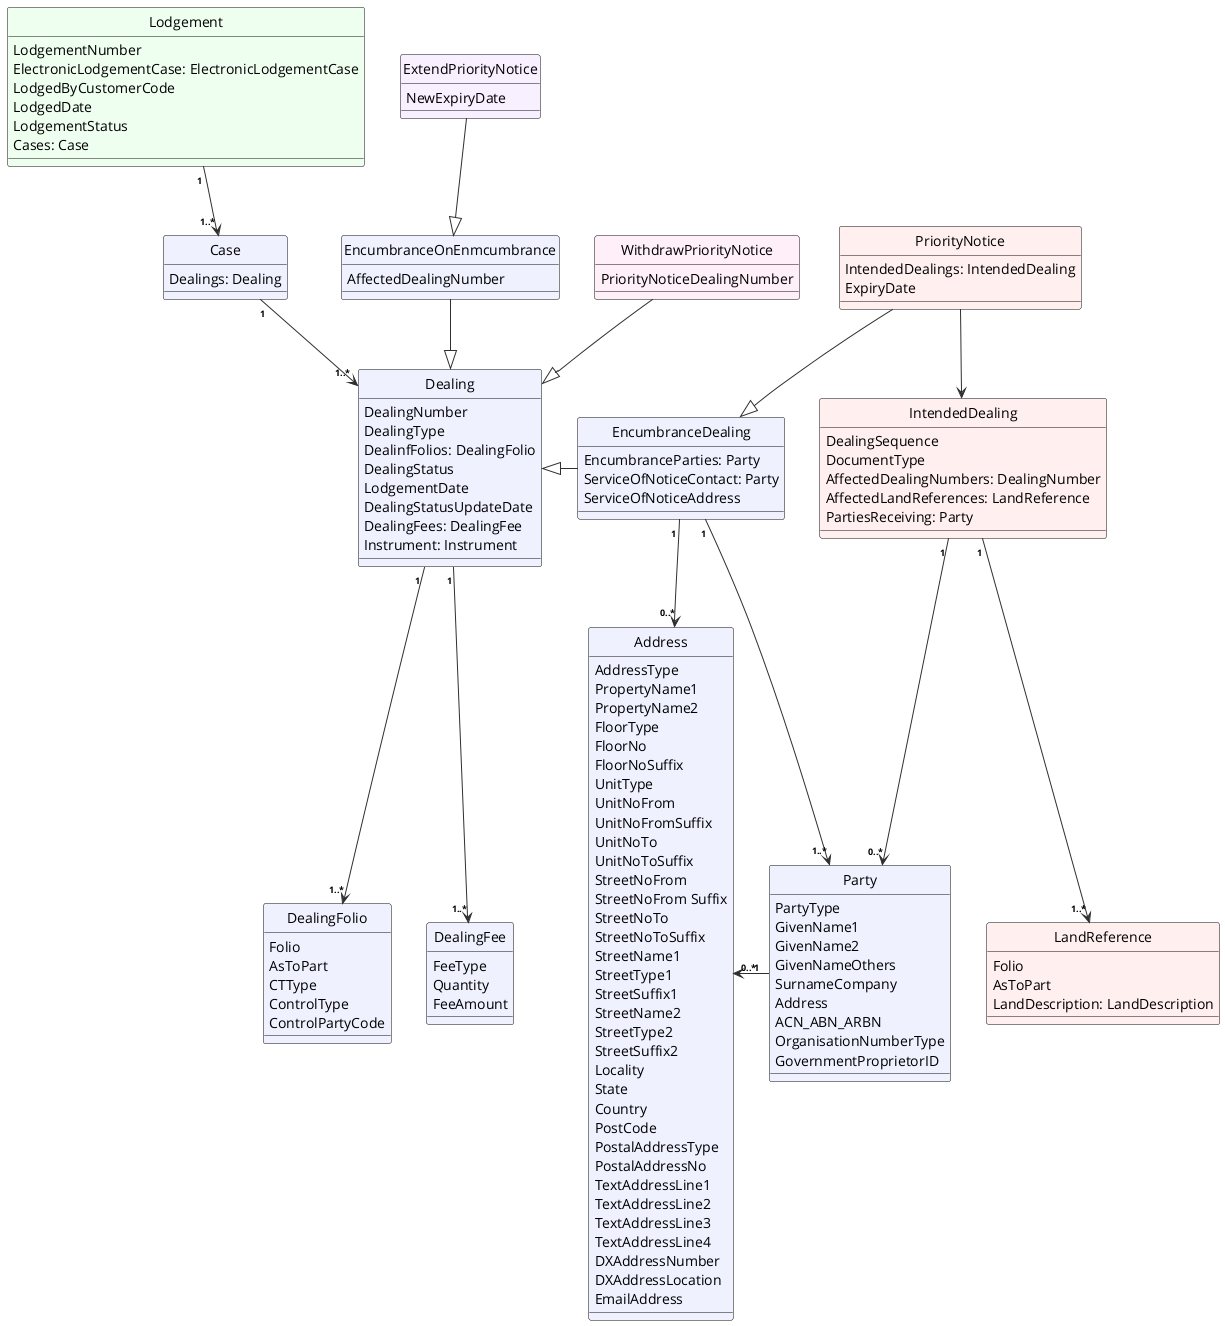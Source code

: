 @startuml
skinparam defaultFontName Open Sans
skinparam classBorderColor 0F0F0F
skinparam classArrowColor 2F2F2F
skinparam classArrowFontStyle bold
skinparam classArrowFontSize 9

hide circle


class Lodgement  #EFFFEF {
  LodgementNumber
  ElectronicLodgementCase: ElectronicLodgementCase
  LodgedByCustomerCode
  LodgedDate
  LodgementStatus
  Cases: Case
}

class Case #EFF1FF {
  Dealings: Dealing
}

class Dealing #EFF1FF {
  DealingNumber
  DealingType
  DealinfFolios: DealingFolio
  DealingStatus
  LodgementDate
  DealingStatusUpdateDate
  DealingFees: DealingFee
  Instrument: Instrument
}

class DealingFolio #EFF1FF {
  Folio
  AsToPart
  CTType
  ControlType
  ControlPartyCode
}

class DealingFee #EFF1FF {
  FeeType
  Quantity
  FeeAmount
}

class EncumbranceDealing #EFF1FF {
  EncumbranceParties: Party
  ServiceOfNoticeContact: Party
  ServiceOfNoticeAddress
}

class EncumbranceOnEnmcumbrance #EFF1FF {
  AffectedDealingNumber
}

class Party #EFF1FF {
  PartyType
  GivenName1
  GivenName2
  GivenNameOthers
  SurnameCompany
  Address
  ACN_ABN_ARBN
  OrganisationNumberType
  GovernmentProprietorID
}

class Address #EFF1FF {
  AddressType
  PropertyName1
  PropertyName2
  FloorType
  FloorNo
  FloorNoSuffix
  UnitType
  UnitNoFrom
  UnitNoFromSuffix
  UnitNoTo
  UnitNoToSuffix
  StreetNoFrom
  StreetNoFrom Suffix
  StreetNoTo
  StreetNoToSuffix
  StreetName1
  StreetType1
  StreetSuffix1
  StreetName2
  StreetType2
  StreetSuffix2
  Locality
  State
  Country
  PostCode
  PostalAddressType
  PostalAddressNo
  TextAddressLine1
  TextAddressLine2
  TextAddressLine3
  TextAddressLine4
  DXAddressNumber
  DXAddressLocation
  EmailAddress
}

class PriorityNotice #FFF0EF {
  IntendedDealings: IntendedDealing
  ExpiryDate
}

class WithdrawPriorityNotice #FFEFF8 {
  PriorityNoticeDealingNumber
}

class ExtendPriorityNotice #F8EFFF {
  NewExpiryDate
}

class IntendedDealing #FFF0EF {
  DealingSequence
  DocumentType
  AffectedDealingNumbers: DealingNumber
  AffectedLandReferences: LandReference
  PartiesReceiving: Party
}

class LandReference #FFF0EF {
  Folio
  AsToPart
  LandDescription: LandDescription
}

Lodgement "1 " --> "1..*" Case
Case "1 " --> "1..*" Dealing
Dealing "1 " --> "1..*" DealingFolio
Dealing "1 " --> "1..*" DealingFee
WithdrawPriorityNotice --|> Dealing
EncumbranceDealing -left|> Dealing
EncumbranceOnEnmcumbrance --|> Dealing
ExtendPriorityNotice --|> EncumbranceOnEnmcumbrance
EncumbranceDealing "1 " --> "1..*" Party
Party "1 " -left> "0..*" Address
EncumbranceDealing "1 " --> "0..*" Address
PriorityNotice --|> EncumbranceDealing
PriorityNotice --> IntendedDealing
IntendedDealing "1 " --> "0..*" Party
IntendedDealing "1 " --> "1..*" LandReference


@enduml